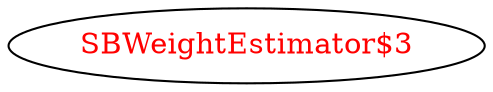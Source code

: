 digraph dependencyGraph {
 concentrate=true;
 ranksep="2.0";
 rankdir="LR"; 
 splines="ortho";
"SBWeightEstimator$3" [fontcolor="red"];
}
